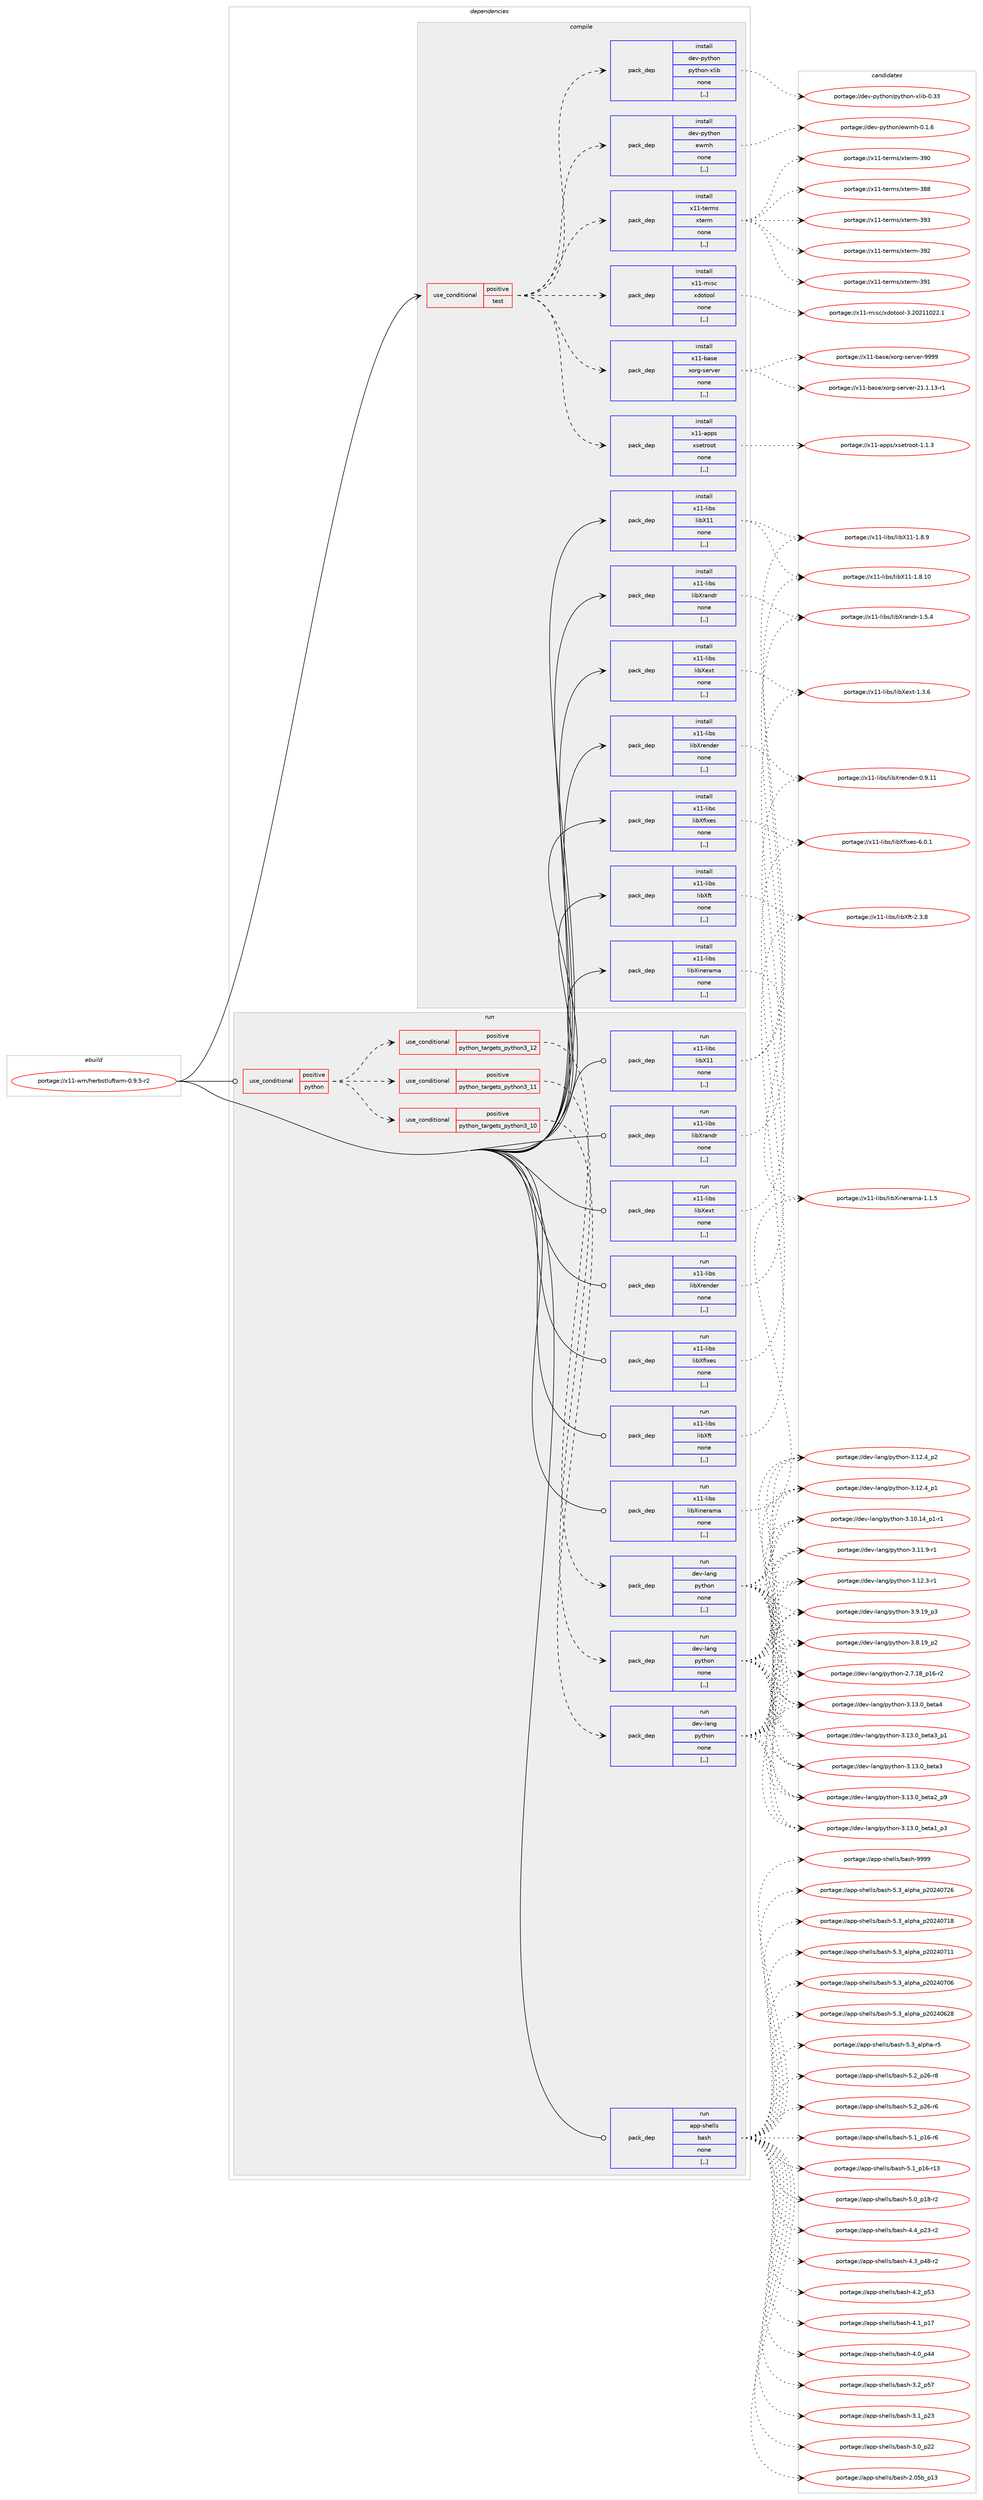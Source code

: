 digraph prolog {

# *************
# Graph options
# *************

newrank=true;
concentrate=true;
compound=true;
graph [rankdir=LR,fontname=Helvetica,fontsize=10,ranksep=1.5];#, ranksep=2.5, nodesep=0.2];
edge  [arrowhead=vee];
node  [fontname=Helvetica,fontsize=10];

# **********
# The ebuild
# **********

subgraph cluster_leftcol {
color=gray;
label=<<i>ebuild</i>>;
id [label="portage://x11-wm/herbstluftwm-0.9.5-r2", color=red, width=4, href="../x11-wm/herbstluftwm-0.9.5-r2.svg"];
}

# ****************
# The dependencies
# ****************

subgraph cluster_midcol {
color=gray;
label=<<i>dependencies</i>>;
subgraph cluster_compile {
fillcolor="#eeeeee";
style=filled;
label=<<i>compile</i>>;
subgraph cond123538 {
dependency469188 [label=<<TABLE BORDER="0" CELLBORDER="1" CELLSPACING="0" CELLPADDING="4"><TR><TD ROWSPAN="3" CELLPADDING="10">use_conditional</TD></TR><TR><TD>positive</TD></TR><TR><TD>test</TD></TR></TABLE>>, shape=none, color=red];
subgraph pack342208 {
dependency469189 [label=<<TABLE BORDER="0" CELLBORDER="1" CELLSPACING="0" CELLPADDING="4" WIDTH="220"><TR><TD ROWSPAN="6" CELLPADDING="30">pack_dep</TD></TR><TR><TD WIDTH="110">install</TD></TR><TR><TD>dev-python</TD></TR><TR><TD>ewmh</TD></TR><TR><TD>none</TD></TR><TR><TD>[,,]</TD></TR></TABLE>>, shape=none, color=blue];
}
dependency469188:e -> dependency469189:w [weight=20,style="dashed",arrowhead="vee"];
subgraph pack342209 {
dependency469190 [label=<<TABLE BORDER="0" CELLBORDER="1" CELLSPACING="0" CELLPADDING="4" WIDTH="220"><TR><TD ROWSPAN="6" CELLPADDING="30">pack_dep</TD></TR><TR><TD WIDTH="110">install</TD></TR><TR><TD>dev-python</TD></TR><TR><TD>python-xlib</TD></TR><TR><TD>none</TD></TR><TR><TD>[,,]</TD></TR></TABLE>>, shape=none, color=blue];
}
dependency469188:e -> dependency469190:w [weight=20,style="dashed",arrowhead="vee"];
subgraph pack342210 {
dependency469191 [label=<<TABLE BORDER="0" CELLBORDER="1" CELLSPACING="0" CELLPADDING="4" WIDTH="220"><TR><TD ROWSPAN="6" CELLPADDING="30">pack_dep</TD></TR><TR><TD WIDTH="110">install</TD></TR><TR><TD>x11-apps</TD></TR><TR><TD>xsetroot</TD></TR><TR><TD>none</TD></TR><TR><TD>[,,]</TD></TR></TABLE>>, shape=none, color=blue];
}
dependency469188:e -> dependency469191:w [weight=20,style="dashed",arrowhead="vee"];
subgraph pack342211 {
dependency469192 [label=<<TABLE BORDER="0" CELLBORDER="1" CELLSPACING="0" CELLPADDING="4" WIDTH="220"><TR><TD ROWSPAN="6" CELLPADDING="30">pack_dep</TD></TR><TR><TD WIDTH="110">install</TD></TR><TR><TD>x11-base</TD></TR><TR><TD>xorg-server</TD></TR><TR><TD>none</TD></TR><TR><TD>[,,]</TD></TR></TABLE>>, shape=none, color=blue];
}
dependency469188:e -> dependency469192:w [weight=20,style="dashed",arrowhead="vee"];
subgraph pack342212 {
dependency469193 [label=<<TABLE BORDER="0" CELLBORDER="1" CELLSPACING="0" CELLPADDING="4" WIDTH="220"><TR><TD ROWSPAN="6" CELLPADDING="30">pack_dep</TD></TR><TR><TD WIDTH="110">install</TD></TR><TR><TD>x11-misc</TD></TR><TR><TD>xdotool</TD></TR><TR><TD>none</TD></TR><TR><TD>[,,]</TD></TR></TABLE>>, shape=none, color=blue];
}
dependency469188:e -> dependency469193:w [weight=20,style="dashed",arrowhead="vee"];
subgraph pack342213 {
dependency469194 [label=<<TABLE BORDER="0" CELLBORDER="1" CELLSPACING="0" CELLPADDING="4" WIDTH="220"><TR><TD ROWSPAN="6" CELLPADDING="30">pack_dep</TD></TR><TR><TD WIDTH="110">install</TD></TR><TR><TD>x11-terms</TD></TR><TR><TD>xterm</TD></TR><TR><TD>none</TD></TR><TR><TD>[,,]</TD></TR></TABLE>>, shape=none, color=blue];
}
dependency469188:e -> dependency469194:w [weight=20,style="dashed",arrowhead="vee"];
}
id:e -> dependency469188:w [weight=20,style="solid",arrowhead="vee"];
subgraph pack342214 {
dependency469195 [label=<<TABLE BORDER="0" CELLBORDER="1" CELLSPACING="0" CELLPADDING="4" WIDTH="220"><TR><TD ROWSPAN="6" CELLPADDING="30">pack_dep</TD></TR><TR><TD WIDTH="110">install</TD></TR><TR><TD>x11-libs</TD></TR><TR><TD>libX11</TD></TR><TR><TD>none</TD></TR><TR><TD>[,,]</TD></TR></TABLE>>, shape=none, color=blue];
}
id:e -> dependency469195:w [weight=20,style="solid",arrowhead="vee"];
subgraph pack342215 {
dependency469196 [label=<<TABLE BORDER="0" CELLBORDER="1" CELLSPACING="0" CELLPADDING="4" WIDTH="220"><TR><TD ROWSPAN="6" CELLPADDING="30">pack_dep</TD></TR><TR><TD WIDTH="110">install</TD></TR><TR><TD>x11-libs</TD></TR><TR><TD>libXext</TD></TR><TR><TD>none</TD></TR><TR><TD>[,,]</TD></TR></TABLE>>, shape=none, color=blue];
}
id:e -> dependency469196:w [weight=20,style="solid",arrowhead="vee"];
subgraph pack342216 {
dependency469197 [label=<<TABLE BORDER="0" CELLBORDER="1" CELLSPACING="0" CELLPADDING="4" WIDTH="220"><TR><TD ROWSPAN="6" CELLPADDING="30">pack_dep</TD></TR><TR><TD WIDTH="110">install</TD></TR><TR><TD>x11-libs</TD></TR><TR><TD>libXfixes</TD></TR><TR><TD>none</TD></TR><TR><TD>[,,]</TD></TR></TABLE>>, shape=none, color=blue];
}
id:e -> dependency469197:w [weight=20,style="solid",arrowhead="vee"];
subgraph pack342217 {
dependency469198 [label=<<TABLE BORDER="0" CELLBORDER="1" CELLSPACING="0" CELLPADDING="4" WIDTH="220"><TR><TD ROWSPAN="6" CELLPADDING="30">pack_dep</TD></TR><TR><TD WIDTH="110">install</TD></TR><TR><TD>x11-libs</TD></TR><TR><TD>libXft</TD></TR><TR><TD>none</TD></TR><TR><TD>[,,]</TD></TR></TABLE>>, shape=none, color=blue];
}
id:e -> dependency469198:w [weight=20,style="solid",arrowhead="vee"];
subgraph pack342218 {
dependency469199 [label=<<TABLE BORDER="0" CELLBORDER="1" CELLSPACING="0" CELLPADDING="4" WIDTH="220"><TR><TD ROWSPAN="6" CELLPADDING="30">pack_dep</TD></TR><TR><TD WIDTH="110">install</TD></TR><TR><TD>x11-libs</TD></TR><TR><TD>libXinerama</TD></TR><TR><TD>none</TD></TR><TR><TD>[,,]</TD></TR></TABLE>>, shape=none, color=blue];
}
id:e -> dependency469199:w [weight=20,style="solid",arrowhead="vee"];
subgraph pack342219 {
dependency469200 [label=<<TABLE BORDER="0" CELLBORDER="1" CELLSPACING="0" CELLPADDING="4" WIDTH="220"><TR><TD ROWSPAN="6" CELLPADDING="30">pack_dep</TD></TR><TR><TD WIDTH="110">install</TD></TR><TR><TD>x11-libs</TD></TR><TR><TD>libXrandr</TD></TR><TR><TD>none</TD></TR><TR><TD>[,,]</TD></TR></TABLE>>, shape=none, color=blue];
}
id:e -> dependency469200:w [weight=20,style="solid",arrowhead="vee"];
subgraph pack342220 {
dependency469201 [label=<<TABLE BORDER="0" CELLBORDER="1" CELLSPACING="0" CELLPADDING="4" WIDTH="220"><TR><TD ROWSPAN="6" CELLPADDING="30">pack_dep</TD></TR><TR><TD WIDTH="110">install</TD></TR><TR><TD>x11-libs</TD></TR><TR><TD>libXrender</TD></TR><TR><TD>none</TD></TR><TR><TD>[,,]</TD></TR></TABLE>>, shape=none, color=blue];
}
id:e -> dependency469201:w [weight=20,style="solid",arrowhead="vee"];
}
subgraph cluster_compileandrun {
fillcolor="#eeeeee";
style=filled;
label=<<i>compile and run</i>>;
}
subgraph cluster_run {
fillcolor="#eeeeee";
style=filled;
label=<<i>run</i>>;
subgraph cond123539 {
dependency469202 [label=<<TABLE BORDER="0" CELLBORDER="1" CELLSPACING="0" CELLPADDING="4"><TR><TD ROWSPAN="3" CELLPADDING="10">use_conditional</TD></TR><TR><TD>positive</TD></TR><TR><TD>python</TD></TR></TABLE>>, shape=none, color=red];
subgraph cond123540 {
dependency469203 [label=<<TABLE BORDER="0" CELLBORDER="1" CELLSPACING="0" CELLPADDING="4"><TR><TD ROWSPAN="3" CELLPADDING="10">use_conditional</TD></TR><TR><TD>positive</TD></TR><TR><TD>python_targets_python3_10</TD></TR></TABLE>>, shape=none, color=red];
subgraph pack342221 {
dependency469204 [label=<<TABLE BORDER="0" CELLBORDER="1" CELLSPACING="0" CELLPADDING="4" WIDTH="220"><TR><TD ROWSPAN="6" CELLPADDING="30">pack_dep</TD></TR><TR><TD WIDTH="110">run</TD></TR><TR><TD>dev-lang</TD></TR><TR><TD>python</TD></TR><TR><TD>none</TD></TR><TR><TD>[,,]</TD></TR></TABLE>>, shape=none, color=blue];
}
dependency469203:e -> dependency469204:w [weight=20,style="dashed",arrowhead="vee"];
}
dependency469202:e -> dependency469203:w [weight=20,style="dashed",arrowhead="vee"];
subgraph cond123541 {
dependency469205 [label=<<TABLE BORDER="0" CELLBORDER="1" CELLSPACING="0" CELLPADDING="4"><TR><TD ROWSPAN="3" CELLPADDING="10">use_conditional</TD></TR><TR><TD>positive</TD></TR><TR><TD>python_targets_python3_11</TD></TR></TABLE>>, shape=none, color=red];
subgraph pack342222 {
dependency469206 [label=<<TABLE BORDER="0" CELLBORDER="1" CELLSPACING="0" CELLPADDING="4" WIDTH="220"><TR><TD ROWSPAN="6" CELLPADDING="30">pack_dep</TD></TR><TR><TD WIDTH="110">run</TD></TR><TR><TD>dev-lang</TD></TR><TR><TD>python</TD></TR><TR><TD>none</TD></TR><TR><TD>[,,]</TD></TR></TABLE>>, shape=none, color=blue];
}
dependency469205:e -> dependency469206:w [weight=20,style="dashed",arrowhead="vee"];
}
dependency469202:e -> dependency469205:w [weight=20,style="dashed",arrowhead="vee"];
subgraph cond123542 {
dependency469207 [label=<<TABLE BORDER="0" CELLBORDER="1" CELLSPACING="0" CELLPADDING="4"><TR><TD ROWSPAN="3" CELLPADDING="10">use_conditional</TD></TR><TR><TD>positive</TD></TR><TR><TD>python_targets_python3_12</TD></TR></TABLE>>, shape=none, color=red];
subgraph pack342223 {
dependency469208 [label=<<TABLE BORDER="0" CELLBORDER="1" CELLSPACING="0" CELLPADDING="4" WIDTH="220"><TR><TD ROWSPAN="6" CELLPADDING="30">pack_dep</TD></TR><TR><TD WIDTH="110">run</TD></TR><TR><TD>dev-lang</TD></TR><TR><TD>python</TD></TR><TR><TD>none</TD></TR><TR><TD>[,,]</TD></TR></TABLE>>, shape=none, color=blue];
}
dependency469207:e -> dependency469208:w [weight=20,style="dashed",arrowhead="vee"];
}
dependency469202:e -> dependency469207:w [weight=20,style="dashed",arrowhead="vee"];
}
id:e -> dependency469202:w [weight=20,style="solid",arrowhead="odot"];
subgraph pack342224 {
dependency469209 [label=<<TABLE BORDER="0" CELLBORDER="1" CELLSPACING="0" CELLPADDING="4" WIDTH="220"><TR><TD ROWSPAN="6" CELLPADDING="30">pack_dep</TD></TR><TR><TD WIDTH="110">run</TD></TR><TR><TD>app-shells</TD></TR><TR><TD>bash</TD></TR><TR><TD>none</TD></TR><TR><TD>[,,]</TD></TR></TABLE>>, shape=none, color=blue];
}
id:e -> dependency469209:w [weight=20,style="solid",arrowhead="odot"];
subgraph pack342225 {
dependency469210 [label=<<TABLE BORDER="0" CELLBORDER="1" CELLSPACING="0" CELLPADDING="4" WIDTH="220"><TR><TD ROWSPAN="6" CELLPADDING="30">pack_dep</TD></TR><TR><TD WIDTH="110">run</TD></TR><TR><TD>x11-libs</TD></TR><TR><TD>libX11</TD></TR><TR><TD>none</TD></TR><TR><TD>[,,]</TD></TR></TABLE>>, shape=none, color=blue];
}
id:e -> dependency469210:w [weight=20,style="solid",arrowhead="odot"];
subgraph pack342226 {
dependency469211 [label=<<TABLE BORDER="0" CELLBORDER="1" CELLSPACING="0" CELLPADDING="4" WIDTH="220"><TR><TD ROWSPAN="6" CELLPADDING="30">pack_dep</TD></TR><TR><TD WIDTH="110">run</TD></TR><TR><TD>x11-libs</TD></TR><TR><TD>libXext</TD></TR><TR><TD>none</TD></TR><TR><TD>[,,]</TD></TR></TABLE>>, shape=none, color=blue];
}
id:e -> dependency469211:w [weight=20,style="solid",arrowhead="odot"];
subgraph pack342227 {
dependency469212 [label=<<TABLE BORDER="0" CELLBORDER="1" CELLSPACING="0" CELLPADDING="4" WIDTH="220"><TR><TD ROWSPAN="6" CELLPADDING="30">pack_dep</TD></TR><TR><TD WIDTH="110">run</TD></TR><TR><TD>x11-libs</TD></TR><TR><TD>libXfixes</TD></TR><TR><TD>none</TD></TR><TR><TD>[,,]</TD></TR></TABLE>>, shape=none, color=blue];
}
id:e -> dependency469212:w [weight=20,style="solid",arrowhead="odot"];
subgraph pack342228 {
dependency469213 [label=<<TABLE BORDER="0" CELLBORDER="1" CELLSPACING="0" CELLPADDING="4" WIDTH="220"><TR><TD ROWSPAN="6" CELLPADDING="30">pack_dep</TD></TR><TR><TD WIDTH="110">run</TD></TR><TR><TD>x11-libs</TD></TR><TR><TD>libXft</TD></TR><TR><TD>none</TD></TR><TR><TD>[,,]</TD></TR></TABLE>>, shape=none, color=blue];
}
id:e -> dependency469213:w [weight=20,style="solid",arrowhead="odot"];
subgraph pack342229 {
dependency469214 [label=<<TABLE BORDER="0" CELLBORDER="1" CELLSPACING="0" CELLPADDING="4" WIDTH="220"><TR><TD ROWSPAN="6" CELLPADDING="30">pack_dep</TD></TR><TR><TD WIDTH="110">run</TD></TR><TR><TD>x11-libs</TD></TR><TR><TD>libXinerama</TD></TR><TR><TD>none</TD></TR><TR><TD>[,,]</TD></TR></TABLE>>, shape=none, color=blue];
}
id:e -> dependency469214:w [weight=20,style="solid",arrowhead="odot"];
subgraph pack342230 {
dependency469215 [label=<<TABLE BORDER="0" CELLBORDER="1" CELLSPACING="0" CELLPADDING="4" WIDTH="220"><TR><TD ROWSPAN="6" CELLPADDING="30">pack_dep</TD></TR><TR><TD WIDTH="110">run</TD></TR><TR><TD>x11-libs</TD></TR><TR><TD>libXrandr</TD></TR><TR><TD>none</TD></TR><TR><TD>[,,]</TD></TR></TABLE>>, shape=none, color=blue];
}
id:e -> dependency469215:w [weight=20,style="solid",arrowhead="odot"];
subgraph pack342231 {
dependency469216 [label=<<TABLE BORDER="0" CELLBORDER="1" CELLSPACING="0" CELLPADDING="4" WIDTH="220"><TR><TD ROWSPAN="6" CELLPADDING="30">pack_dep</TD></TR><TR><TD WIDTH="110">run</TD></TR><TR><TD>x11-libs</TD></TR><TR><TD>libXrender</TD></TR><TR><TD>none</TD></TR><TR><TD>[,,]</TD></TR></TABLE>>, shape=none, color=blue];
}
id:e -> dependency469216:w [weight=20,style="solid",arrowhead="odot"];
}
}

# **************
# The candidates
# **************

subgraph cluster_choices {
rank=same;
color=gray;
label=<<i>candidates</i>>;

subgraph choice342208 {
color=black;
nodesep=1;
choice1001011184511212111610411111047101119109104454846494654 [label="portage://dev-python/ewmh-0.1.6", color=red, width=4,href="../dev-python/ewmh-0.1.6.svg"];
dependency469189:e -> choice1001011184511212111610411111047101119109104454846494654:w [style=dotted,weight="100"];
}
subgraph choice342209 {
color=black;
nodesep=1;
choice100101118451121211161041111104711212111610411111045120108105984548465151 [label="portage://dev-python/python-xlib-0.33", color=red, width=4,href="../dev-python/python-xlib-0.33.svg"];
dependency469190:e -> choice100101118451121211161041111104711212111610411111045120108105984548465151:w [style=dotted,weight="100"];
}
subgraph choice342210 {
color=black;
nodesep=1;
choice1204949459711211211547120115101116114111111116454946494651 [label="portage://x11-apps/xsetroot-1.1.3", color=red, width=4,href="../x11-apps/xsetroot-1.1.3.svg"];
dependency469191:e -> choice1204949459711211211547120115101116114111111116454946494651:w [style=dotted,weight="100"];
}
subgraph choice342211 {
color=black;
nodesep=1;
choice120494945989711510147120111114103451151011141181011144557575757 [label="portage://x11-base/xorg-server-9999", color=red, width=4,href="../x11-base/xorg-server-9999.svg"];
choice1204949459897115101471201111141034511510111411810111445504946494649514511449 [label="portage://x11-base/xorg-server-21.1.13-r1", color=red, width=4,href="../x11-base/xorg-server-21.1.13-r1.svg"];
dependency469192:e -> choice120494945989711510147120111114103451151011141181011144557575757:w [style=dotted,weight="100"];
dependency469192:e -> choice1204949459897115101471201111141034511510111411810111445504946494649514511449:w [style=dotted,weight="100"];
}
subgraph choice342212 {
color=black;
nodesep=1;
choice120494945109105115994712010011111611111110845514650485049494850504649 [label="portage://x11-misc/xdotool-3.20211022.1", color=red, width=4,href="../x11-misc/xdotool-3.20211022.1.svg"];
dependency469193:e -> choice120494945109105115994712010011111611111110845514650485049494850504649:w [style=dotted,weight="100"];
}
subgraph choice342213 {
color=black;
nodesep=1;
choice1204949451161011141091154712011610111410945515751 [label="portage://x11-terms/xterm-393", color=red, width=4,href="../x11-terms/xterm-393.svg"];
choice1204949451161011141091154712011610111410945515750 [label="portage://x11-terms/xterm-392", color=red, width=4,href="../x11-terms/xterm-392.svg"];
choice1204949451161011141091154712011610111410945515749 [label="portage://x11-terms/xterm-391", color=red, width=4,href="../x11-terms/xterm-391.svg"];
choice1204949451161011141091154712011610111410945515748 [label="portage://x11-terms/xterm-390", color=red, width=4,href="../x11-terms/xterm-390.svg"];
choice1204949451161011141091154712011610111410945515656 [label="portage://x11-terms/xterm-388", color=red, width=4,href="../x11-terms/xterm-388.svg"];
dependency469194:e -> choice1204949451161011141091154712011610111410945515751:w [style=dotted,weight="100"];
dependency469194:e -> choice1204949451161011141091154712011610111410945515750:w [style=dotted,weight="100"];
dependency469194:e -> choice1204949451161011141091154712011610111410945515749:w [style=dotted,weight="100"];
dependency469194:e -> choice1204949451161011141091154712011610111410945515748:w [style=dotted,weight="100"];
dependency469194:e -> choice1204949451161011141091154712011610111410945515656:w [style=dotted,weight="100"];
}
subgraph choice342214 {
color=black;
nodesep=1;
choice12049494510810598115471081059888494945494656464948 [label="portage://x11-libs/libX11-1.8.10", color=red, width=4,href="../x11-libs/libX11-1.8.10.svg"];
choice120494945108105981154710810598884949454946564657 [label="portage://x11-libs/libX11-1.8.9", color=red, width=4,href="../x11-libs/libX11-1.8.9.svg"];
dependency469195:e -> choice12049494510810598115471081059888494945494656464948:w [style=dotted,weight="100"];
dependency469195:e -> choice120494945108105981154710810598884949454946564657:w [style=dotted,weight="100"];
}
subgraph choice342215 {
color=black;
nodesep=1;
choice12049494510810598115471081059888101120116454946514654 [label="portage://x11-libs/libXext-1.3.6", color=red, width=4,href="../x11-libs/libXext-1.3.6.svg"];
dependency469196:e -> choice12049494510810598115471081059888101120116454946514654:w [style=dotted,weight="100"];
}
subgraph choice342216 {
color=black;
nodesep=1;
choice12049494510810598115471081059888102105120101115455446484649 [label="portage://x11-libs/libXfixes-6.0.1", color=red, width=4,href="../x11-libs/libXfixes-6.0.1.svg"];
dependency469197:e -> choice12049494510810598115471081059888102105120101115455446484649:w [style=dotted,weight="100"];
}
subgraph choice342217 {
color=black;
nodesep=1;
choice12049494510810598115471081059888102116455046514656 [label="portage://x11-libs/libXft-2.3.8", color=red, width=4,href="../x11-libs/libXft-2.3.8.svg"];
dependency469198:e -> choice12049494510810598115471081059888102116455046514656:w [style=dotted,weight="100"];
}
subgraph choice342218 {
color=black;
nodesep=1;
choice120494945108105981154710810598881051101011149710997454946494653 [label="portage://x11-libs/libXinerama-1.1.5", color=red, width=4,href="../x11-libs/libXinerama-1.1.5.svg"];
dependency469199:e -> choice120494945108105981154710810598881051101011149710997454946494653:w [style=dotted,weight="100"];
}
subgraph choice342219 {
color=black;
nodesep=1;
choice1204949451081059811547108105988811497110100114454946534652 [label="portage://x11-libs/libXrandr-1.5.4", color=red, width=4,href="../x11-libs/libXrandr-1.5.4.svg"];
dependency469200:e -> choice1204949451081059811547108105988811497110100114454946534652:w [style=dotted,weight="100"];
}
subgraph choice342220 {
color=black;
nodesep=1;
choice1204949451081059811547108105988811410111010010111445484657464949 [label="portage://x11-libs/libXrender-0.9.11", color=red, width=4,href="../x11-libs/libXrender-0.9.11.svg"];
dependency469201:e -> choice1204949451081059811547108105988811410111010010111445484657464949:w [style=dotted,weight="100"];
}
subgraph choice342221 {
color=black;
nodesep=1;
choice1001011184510897110103471121211161041111104551464951464895981011169752 [label="portage://dev-lang/python-3.13.0_beta4", color=red, width=4,href="../dev-lang/python-3.13.0_beta4.svg"];
choice10010111845108971101034711212111610411111045514649514648959810111697519511249 [label="portage://dev-lang/python-3.13.0_beta3_p1", color=red, width=4,href="../dev-lang/python-3.13.0_beta3_p1.svg"];
choice1001011184510897110103471121211161041111104551464951464895981011169751 [label="portage://dev-lang/python-3.13.0_beta3", color=red, width=4,href="../dev-lang/python-3.13.0_beta3.svg"];
choice10010111845108971101034711212111610411111045514649514648959810111697509511257 [label="portage://dev-lang/python-3.13.0_beta2_p9", color=red, width=4,href="../dev-lang/python-3.13.0_beta2_p9.svg"];
choice10010111845108971101034711212111610411111045514649514648959810111697499511251 [label="portage://dev-lang/python-3.13.0_beta1_p3", color=red, width=4,href="../dev-lang/python-3.13.0_beta1_p3.svg"];
choice100101118451089711010347112121116104111110455146495046529511250 [label="portage://dev-lang/python-3.12.4_p2", color=red, width=4,href="../dev-lang/python-3.12.4_p2.svg"];
choice100101118451089711010347112121116104111110455146495046529511249 [label="portage://dev-lang/python-3.12.4_p1", color=red, width=4,href="../dev-lang/python-3.12.4_p1.svg"];
choice100101118451089711010347112121116104111110455146495046514511449 [label="portage://dev-lang/python-3.12.3-r1", color=red, width=4,href="../dev-lang/python-3.12.3-r1.svg"];
choice100101118451089711010347112121116104111110455146494946574511449 [label="portage://dev-lang/python-3.11.9-r1", color=red, width=4,href="../dev-lang/python-3.11.9-r1.svg"];
choice100101118451089711010347112121116104111110455146494846495295112494511449 [label="portage://dev-lang/python-3.10.14_p1-r1", color=red, width=4,href="../dev-lang/python-3.10.14_p1-r1.svg"];
choice100101118451089711010347112121116104111110455146574649579511251 [label="portage://dev-lang/python-3.9.19_p3", color=red, width=4,href="../dev-lang/python-3.9.19_p3.svg"];
choice100101118451089711010347112121116104111110455146564649579511250 [label="portage://dev-lang/python-3.8.19_p2", color=red, width=4,href="../dev-lang/python-3.8.19_p2.svg"];
choice100101118451089711010347112121116104111110455046554649569511249544511450 [label="portage://dev-lang/python-2.7.18_p16-r2", color=red, width=4,href="../dev-lang/python-2.7.18_p16-r2.svg"];
dependency469204:e -> choice1001011184510897110103471121211161041111104551464951464895981011169752:w [style=dotted,weight="100"];
dependency469204:e -> choice10010111845108971101034711212111610411111045514649514648959810111697519511249:w [style=dotted,weight="100"];
dependency469204:e -> choice1001011184510897110103471121211161041111104551464951464895981011169751:w [style=dotted,weight="100"];
dependency469204:e -> choice10010111845108971101034711212111610411111045514649514648959810111697509511257:w [style=dotted,weight="100"];
dependency469204:e -> choice10010111845108971101034711212111610411111045514649514648959810111697499511251:w [style=dotted,weight="100"];
dependency469204:e -> choice100101118451089711010347112121116104111110455146495046529511250:w [style=dotted,weight="100"];
dependency469204:e -> choice100101118451089711010347112121116104111110455146495046529511249:w [style=dotted,weight="100"];
dependency469204:e -> choice100101118451089711010347112121116104111110455146495046514511449:w [style=dotted,weight="100"];
dependency469204:e -> choice100101118451089711010347112121116104111110455146494946574511449:w [style=dotted,weight="100"];
dependency469204:e -> choice100101118451089711010347112121116104111110455146494846495295112494511449:w [style=dotted,weight="100"];
dependency469204:e -> choice100101118451089711010347112121116104111110455146574649579511251:w [style=dotted,weight="100"];
dependency469204:e -> choice100101118451089711010347112121116104111110455146564649579511250:w [style=dotted,weight="100"];
dependency469204:e -> choice100101118451089711010347112121116104111110455046554649569511249544511450:w [style=dotted,weight="100"];
}
subgraph choice342222 {
color=black;
nodesep=1;
choice1001011184510897110103471121211161041111104551464951464895981011169752 [label="portage://dev-lang/python-3.13.0_beta4", color=red, width=4,href="../dev-lang/python-3.13.0_beta4.svg"];
choice10010111845108971101034711212111610411111045514649514648959810111697519511249 [label="portage://dev-lang/python-3.13.0_beta3_p1", color=red, width=4,href="../dev-lang/python-3.13.0_beta3_p1.svg"];
choice1001011184510897110103471121211161041111104551464951464895981011169751 [label="portage://dev-lang/python-3.13.0_beta3", color=red, width=4,href="../dev-lang/python-3.13.0_beta3.svg"];
choice10010111845108971101034711212111610411111045514649514648959810111697509511257 [label="portage://dev-lang/python-3.13.0_beta2_p9", color=red, width=4,href="../dev-lang/python-3.13.0_beta2_p9.svg"];
choice10010111845108971101034711212111610411111045514649514648959810111697499511251 [label="portage://dev-lang/python-3.13.0_beta1_p3", color=red, width=4,href="../dev-lang/python-3.13.0_beta1_p3.svg"];
choice100101118451089711010347112121116104111110455146495046529511250 [label="portage://dev-lang/python-3.12.4_p2", color=red, width=4,href="../dev-lang/python-3.12.4_p2.svg"];
choice100101118451089711010347112121116104111110455146495046529511249 [label="portage://dev-lang/python-3.12.4_p1", color=red, width=4,href="../dev-lang/python-3.12.4_p1.svg"];
choice100101118451089711010347112121116104111110455146495046514511449 [label="portage://dev-lang/python-3.12.3-r1", color=red, width=4,href="../dev-lang/python-3.12.3-r1.svg"];
choice100101118451089711010347112121116104111110455146494946574511449 [label="portage://dev-lang/python-3.11.9-r1", color=red, width=4,href="../dev-lang/python-3.11.9-r1.svg"];
choice100101118451089711010347112121116104111110455146494846495295112494511449 [label="portage://dev-lang/python-3.10.14_p1-r1", color=red, width=4,href="../dev-lang/python-3.10.14_p1-r1.svg"];
choice100101118451089711010347112121116104111110455146574649579511251 [label="portage://dev-lang/python-3.9.19_p3", color=red, width=4,href="../dev-lang/python-3.9.19_p3.svg"];
choice100101118451089711010347112121116104111110455146564649579511250 [label="portage://dev-lang/python-3.8.19_p2", color=red, width=4,href="../dev-lang/python-3.8.19_p2.svg"];
choice100101118451089711010347112121116104111110455046554649569511249544511450 [label="portage://dev-lang/python-2.7.18_p16-r2", color=red, width=4,href="../dev-lang/python-2.7.18_p16-r2.svg"];
dependency469206:e -> choice1001011184510897110103471121211161041111104551464951464895981011169752:w [style=dotted,weight="100"];
dependency469206:e -> choice10010111845108971101034711212111610411111045514649514648959810111697519511249:w [style=dotted,weight="100"];
dependency469206:e -> choice1001011184510897110103471121211161041111104551464951464895981011169751:w [style=dotted,weight="100"];
dependency469206:e -> choice10010111845108971101034711212111610411111045514649514648959810111697509511257:w [style=dotted,weight="100"];
dependency469206:e -> choice10010111845108971101034711212111610411111045514649514648959810111697499511251:w [style=dotted,weight="100"];
dependency469206:e -> choice100101118451089711010347112121116104111110455146495046529511250:w [style=dotted,weight="100"];
dependency469206:e -> choice100101118451089711010347112121116104111110455146495046529511249:w [style=dotted,weight="100"];
dependency469206:e -> choice100101118451089711010347112121116104111110455146495046514511449:w [style=dotted,weight="100"];
dependency469206:e -> choice100101118451089711010347112121116104111110455146494946574511449:w [style=dotted,weight="100"];
dependency469206:e -> choice100101118451089711010347112121116104111110455146494846495295112494511449:w [style=dotted,weight="100"];
dependency469206:e -> choice100101118451089711010347112121116104111110455146574649579511251:w [style=dotted,weight="100"];
dependency469206:e -> choice100101118451089711010347112121116104111110455146564649579511250:w [style=dotted,weight="100"];
dependency469206:e -> choice100101118451089711010347112121116104111110455046554649569511249544511450:w [style=dotted,weight="100"];
}
subgraph choice342223 {
color=black;
nodesep=1;
choice1001011184510897110103471121211161041111104551464951464895981011169752 [label="portage://dev-lang/python-3.13.0_beta4", color=red, width=4,href="../dev-lang/python-3.13.0_beta4.svg"];
choice10010111845108971101034711212111610411111045514649514648959810111697519511249 [label="portage://dev-lang/python-3.13.0_beta3_p1", color=red, width=4,href="../dev-lang/python-3.13.0_beta3_p1.svg"];
choice1001011184510897110103471121211161041111104551464951464895981011169751 [label="portage://dev-lang/python-3.13.0_beta3", color=red, width=4,href="../dev-lang/python-3.13.0_beta3.svg"];
choice10010111845108971101034711212111610411111045514649514648959810111697509511257 [label="portage://dev-lang/python-3.13.0_beta2_p9", color=red, width=4,href="../dev-lang/python-3.13.0_beta2_p9.svg"];
choice10010111845108971101034711212111610411111045514649514648959810111697499511251 [label="portage://dev-lang/python-3.13.0_beta1_p3", color=red, width=4,href="../dev-lang/python-3.13.0_beta1_p3.svg"];
choice100101118451089711010347112121116104111110455146495046529511250 [label="portage://dev-lang/python-3.12.4_p2", color=red, width=4,href="../dev-lang/python-3.12.4_p2.svg"];
choice100101118451089711010347112121116104111110455146495046529511249 [label="portage://dev-lang/python-3.12.4_p1", color=red, width=4,href="../dev-lang/python-3.12.4_p1.svg"];
choice100101118451089711010347112121116104111110455146495046514511449 [label="portage://dev-lang/python-3.12.3-r1", color=red, width=4,href="../dev-lang/python-3.12.3-r1.svg"];
choice100101118451089711010347112121116104111110455146494946574511449 [label="portage://dev-lang/python-3.11.9-r1", color=red, width=4,href="../dev-lang/python-3.11.9-r1.svg"];
choice100101118451089711010347112121116104111110455146494846495295112494511449 [label="portage://dev-lang/python-3.10.14_p1-r1", color=red, width=4,href="../dev-lang/python-3.10.14_p1-r1.svg"];
choice100101118451089711010347112121116104111110455146574649579511251 [label="portage://dev-lang/python-3.9.19_p3", color=red, width=4,href="../dev-lang/python-3.9.19_p3.svg"];
choice100101118451089711010347112121116104111110455146564649579511250 [label="portage://dev-lang/python-3.8.19_p2", color=red, width=4,href="../dev-lang/python-3.8.19_p2.svg"];
choice100101118451089711010347112121116104111110455046554649569511249544511450 [label="portage://dev-lang/python-2.7.18_p16-r2", color=red, width=4,href="../dev-lang/python-2.7.18_p16-r2.svg"];
dependency469208:e -> choice1001011184510897110103471121211161041111104551464951464895981011169752:w [style=dotted,weight="100"];
dependency469208:e -> choice10010111845108971101034711212111610411111045514649514648959810111697519511249:w [style=dotted,weight="100"];
dependency469208:e -> choice1001011184510897110103471121211161041111104551464951464895981011169751:w [style=dotted,weight="100"];
dependency469208:e -> choice10010111845108971101034711212111610411111045514649514648959810111697509511257:w [style=dotted,weight="100"];
dependency469208:e -> choice10010111845108971101034711212111610411111045514649514648959810111697499511251:w [style=dotted,weight="100"];
dependency469208:e -> choice100101118451089711010347112121116104111110455146495046529511250:w [style=dotted,weight="100"];
dependency469208:e -> choice100101118451089711010347112121116104111110455146495046529511249:w [style=dotted,weight="100"];
dependency469208:e -> choice100101118451089711010347112121116104111110455146495046514511449:w [style=dotted,weight="100"];
dependency469208:e -> choice100101118451089711010347112121116104111110455146494946574511449:w [style=dotted,weight="100"];
dependency469208:e -> choice100101118451089711010347112121116104111110455146494846495295112494511449:w [style=dotted,weight="100"];
dependency469208:e -> choice100101118451089711010347112121116104111110455146574649579511251:w [style=dotted,weight="100"];
dependency469208:e -> choice100101118451089711010347112121116104111110455146564649579511250:w [style=dotted,weight="100"];
dependency469208:e -> choice100101118451089711010347112121116104111110455046554649569511249544511450:w [style=dotted,weight="100"];
}
subgraph choice342224 {
color=black;
nodesep=1;
choice97112112451151041011081081154798971151044557575757 [label="portage://app-shells/bash-9999", color=red, width=4,href="../app-shells/bash-9999.svg"];
choice971121124511510410110810811547989711510445534651959710811210497951125048505248555054 [label="portage://app-shells/bash-5.3_alpha_p20240726", color=red, width=4,href="../app-shells/bash-5.3_alpha_p20240726.svg"];
choice971121124511510410110810811547989711510445534651959710811210497951125048505248554956 [label="portage://app-shells/bash-5.3_alpha_p20240718", color=red, width=4,href="../app-shells/bash-5.3_alpha_p20240718.svg"];
choice971121124511510410110810811547989711510445534651959710811210497951125048505248554949 [label="portage://app-shells/bash-5.3_alpha_p20240711", color=red, width=4,href="../app-shells/bash-5.3_alpha_p20240711.svg"];
choice971121124511510410110810811547989711510445534651959710811210497951125048505248554854 [label="portage://app-shells/bash-5.3_alpha_p20240706", color=red, width=4,href="../app-shells/bash-5.3_alpha_p20240706.svg"];
choice971121124511510410110810811547989711510445534651959710811210497951125048505248545056 [label="portage://app-shells/bash-5.3_alpha_p20240628", color=red, width=4,href="../app-shells/bash-5.3_alpha_p20240628.svg"];
choice9711211245115104101108108115479897115104455346519597108112104974511453 [label="portage://app-shells/bash-5.3_alpha-r5", color=red, width=4,href="../app-shells/bash-5.3_alpha-r5.svg"];
choice9711211245115104101108108115479897115104455346509511250544511456 [label="portage://app-shells/bash-5.2_p26-r8", color=red, width=4,href="../app-shells/bash-5.2_p26-r8.svg"];
choice9711211245115104101108108115479897115104455346509511250544511454 [label="portage://app-shells/bash-5.2_p26-r6", color=red, width=4,href="../app-shells/bash-5.2_p26-r6.svg"];
choice9711211245115104101108108115479897115104455346499511249544511454 [label="portage://app-shells/bash-5.1_p16-r6", color=red, width=4,href="../app-shells/bash-5.1_p16-r6.svg"];
choice971121124511510410110810811547989711510445534649951124954451144951 [label="portage://app-shells/bash-5.1_p16-r13", color=red, width=4,href="../app-shells/bash-5.1_p16-r13.svg"];
choice9711211245115104101108108115479897115104455346489511249564511450 [label="portage://app-shells/bash-5.0_p18-r2", color=red, width=4,href="../app-shells/bash-5.0_p18-r2.svg"];
choice9711211245115104101108108115479897115104455246529511250514511450 [label="portage://app-shells/bash-4.4_p23-r2", color=red, width=4,href="../app-shells/bash-4.4_p23-r2.svg"];
choice9711211245115104101108108115479897115104455246519511252564511450 [label="portage://app-shells/bash-4.3_p48-r2", color=red, width=4,href="../app-shells/bash-4.3_p48-r2.svg"];
choice971121124511510410110810811547989711510445524650951125351 [label="portage://app-shells/bash-4.2_p53", color=red, width=4,href="../app-shells/bash-4.2_p53.svg"];
choice971121124511510410110810811547989711510445524649951124955 [label="portage://app-shells/bash-4.1_p17", color=red, width=4,href="../app-shells/bash-4.1_p17.svg"];
choice971121124511510410110810811547989711510445524648951125252 [label="portage://app-shells/bash-4.0_p44", color=red, width=4,href="../app-shells/bash-4.0_p44.svg"];
choice971121124511510410110810811547989711510445514650951125355 [label="portage://app-shells/bash-3.2_p57", color=red, width=4,href="../app-shells/bash-3.2_p57.svg"];
choice971121124511510410110810811547989711510445514649951125051 [label="portage://app-shells/bash-3.1_p23", color=red, width=4,href="../app-shells/bash-3.1_p23.svg"];
choice971121124511510410110810811547989711510445514648951125050 [label="portage://app-shells/bash-3.0_p22", color=red, width=4,href="../app-shells/bash-3.0_p22.svg"];
choice9711211245115104101108108115479897115104455046485398951124951 [label="portage://app-shells/bash-2.05b_p13", color=red, width=4,href="../app-shells/bash-2.05b_p13.svg"];
dependency469209:e -> choice97112112451151041011081081154798971151044557575757:w [style=dotted,weight="100"];
dependency469209:e -> choice971121124511510410110810811547989711510445534651959710811210497951125048505248555054:w [style=dotted,weight="100"];
dependency469209:e -> choice971121124511510410110810811547989711510445534651959710811210497951125048505248554956:w [style=dotted,weight="100"];
dependency469209:e -> choice971121124511510410110810811547989711510445534651959710811210497951125048505248554949:w [style=dotted,weight="100"];
dependency469209:e -> choice971121124511510410110810811547989711510445534651959710811210497951125048505248554854:w [style=dotted,weight="100"];
dependency469209:e -> choice971121124511510410110810811547989711510445534651959710811210497951125048505248545056:w [style=dotted,weight="100"];
dependency469209:e -> choice9711211245115104101108108115479897115104455346519597108112104974511453:w [style=dotted,weight="100"];
dependency469209:e -> choice9711211245115104101108108115479897115104455346509511250544511456:w [style=dotted,weight="100"];
dependency469209:e -> choice9711211245115104101108108115479897115104455346509511250544511454:w [style=dotted,weight="100"];
dependency469209:e -> choice9711211245115104101108108115479897115104455346499511249544511454:w [style=dotted,weight="100"];
dependency469209:e -> choice971121124511510410110810811547989711510445534649951124954451144951:w [style=dotted,weight="100"];
dependency469209:e -> choice9711211245115104101108108115479897115104455346489511249564511450:w [style=dotted,weight="100"];
dependency469209:e -> choice9711211245115104101108108115479897115104455246529511250514511450:w [style=dotted,weight="100"];
dependency469209:e -> choice9711211245115104101108108115479897115104455246519511252564511450:w [style=dotted,weight="100"];
dependency469209:e -> choice971121124511510410110810811547989711510445524650951125351:w [style=dotted,weight="100"];
dependency469209:e -> choice971121124511510410110810811547989711510445524649951124955:w [style=dotted,weight="100"];
dependency469209:e -> choice971121124511510410110810811547989711510445524648951125252:w [style=dotted,weight="100"];
dependency469209:e -> choice971121124511510410110810811547989711510445514650951125355:w [style=dotted,weight="100"];
dependency469209:e -> choice971121124511510410110810811547989711510445514649951125051:w [style=dotted,weight="100"];
dependency469209:e -> choice971121124511510410110810811547989711510445514648951125050:w [style=dotted,weight="100"];
dependency469209:e -> choice9711211245115104101108108115479897115104455046485398951124951:w [style=dotted,weight="100"];
}
subgraph choice342225 {
color=black;
nodesep=1;
choice12049494510810598115471081059888494945494656464948 [label="portage://x11-libs/libX11-1.8.10", color=red, width=4,href="../x11-libs/libX11-1.8.10.svg"];
choice120494945108105981154710810598884949454946564657 [label="portage://x11-libs/libX11-1.8.9", color=red, width=4,href="../x11-libs/libX11-1.8.9.svg"];
dependency469210:e -> choice12049494510810598115471081059888494945494656464948:w [style=dotted,weight="100"];
dependency469210:e -> choice120494945108105981154710810598884949454946564657:w [style=dotted,weight="100"];
}
subgraph choice342226 {
color=black;
nodesep=1;
choice12049494510810598115471081059888101120116454946514654 [label="portage://x11-libs/libXext-1.3.6", color=red, width=4,href="../x11-libs/libXext-1.3.6.svg"];
dependency469211:e -> choice12049494510810598115471081059888101120116454946514654:w [style=dotted,weight="100"];
}
subgraph choice342227 {
color=black;
nodesep=1;
choice12049494510810598115471081059888102105120101115455446484649 [label="portage://x11-libs/libXfixes-6.0.1", color=red, width=4,href="../x11-libs/libXfixes-6.0.1.svg"];
dependency469212:e -> choice12049494510810598115471081059888102105120101115455446484649:w [style=dotted,weight="100"];
}
subgraph choice342228 {
color=black;
nodesep=1;
choice12049494510810598115471081059888102116455046514656 [label="portage://x11-libs/libXft-2.3.8", color=red, width=4,href="../x11-libs/libXft-2.3.8.svg"];
dependency469213:e -> choice12049494510810598115471081059888102116455046514656:w [style=dotted,weight="100"];
}
subgraph choice342229 {
color=black;
nodesep=1;
choice120494945108105981154710810598881051101011149710997454946494653 [label="portage://x11-libs/libXinerama-1.1.5", color=red, width=4,href="../x11-libs/libXinerama-1.1.5.svg"];
dependency469214:e -> choice120494945108105981154710810598881051101011149710997454946494653:w [style=dotted,weight="100"];
}
subgraph choice342230 {
color=black;
nodesep=1;
choice1204949451081059811547108105988811497110100114454946534652 [label="portage://x11-libs/libXrandr-1.5.4", color=red, width=4,href="../x11-libs/libXrandr-1.5.4.svg"];
dependency469215:e -> choice1204949451081059811547108105988811497110100114454946534652:w [style=dotted,weight="100"];
}
subgraph choice342231 {
color=black;
nodesep=1;
choice1204949451081059811547108105988811410111010010111445484657464949 [label="portage://x11-libs/libXrender-0.9.11", color=red, width=4,href="../x11-libs/libXrender-0.9.11.svg"];
dependency469216:e -> choice1204949451081059811547108105988811410111010010111445484657464949:w [style=dotted,weight="100"];
}
}

}
